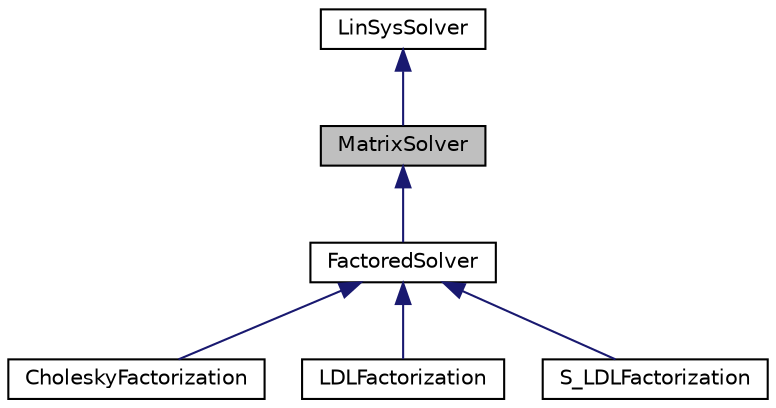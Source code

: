 digraph "MatrixSolver"
{
 // INTERACTIVE_SVG=YES
  edge [fontname="Helvetica",fontsize="10",labelfontname="Helvetica",labelfontsize="10"];
  node [fontname="Helvetica",fontsize="10",shape=record];
  Node1 [label="MatrixSolver",height=0.2,width=0.4,color="black", fillcolor="grey75", style="filled" fontcolor="black"];
  Node2 -> Node1 [dir="back",color="midnightblue",fontsize="10",style="solid",fontname="Helvetica"];
  Node2 [label="LinSysSolver",height=0.2,width=0.4,color="black", fillcolor="white", style="filled",URL="$class_lin_sys_solver.html",tooltip="An abstract solver for linear systems. "];
  Node1 -> Node3 [dir="back",color="midnightblue",fontsize="10",style="solid",fontname="Helvetica"];
  Node3 [label="FactoredSolver",height=0.2,width=0.4,color="black", fillcolor="white", style="filled",URL="$class_factored_solver.html",tooltip="An abstract factorization-based solver for linear systems. "];
  Node3 -> Node4 [dir="back",color="midnightblue",fontsize="10",style="solid",fontname="Helvetica"];
  Node4 [label="CholeskyFactorization",height=0.2,width=0.4,color="black", fillcolor="white", style="filled",URL="$class_cholesky_factorization.html",tooltip="Cholesky factorization and solver. "];
  Node3 -> Node5 [dir="back",color="midnightblue",fontsize="10",style="solid",fontname="Helvetica"];
  Node5 [label="LDLFactorization",height=0.2,width=0.4,color="black", fillcolor="white", style="filled",URL="$class_l_d_l_factorization.html",tooltip="LDL factorization and solver. "];
  Node3 -> Node6 [dir="back",color="midnightblue",fontsize="10",style="solid",fontname="Helvetica"];
  Node6 [label="S_LDLFactorization",height=0.2,width=0.4,color="black", fillcolor="white", style="filled",URL="$class_s___l_d_l_factorization.html",tooltip="LDL factorization of A&#39;A+bI. "];
}
